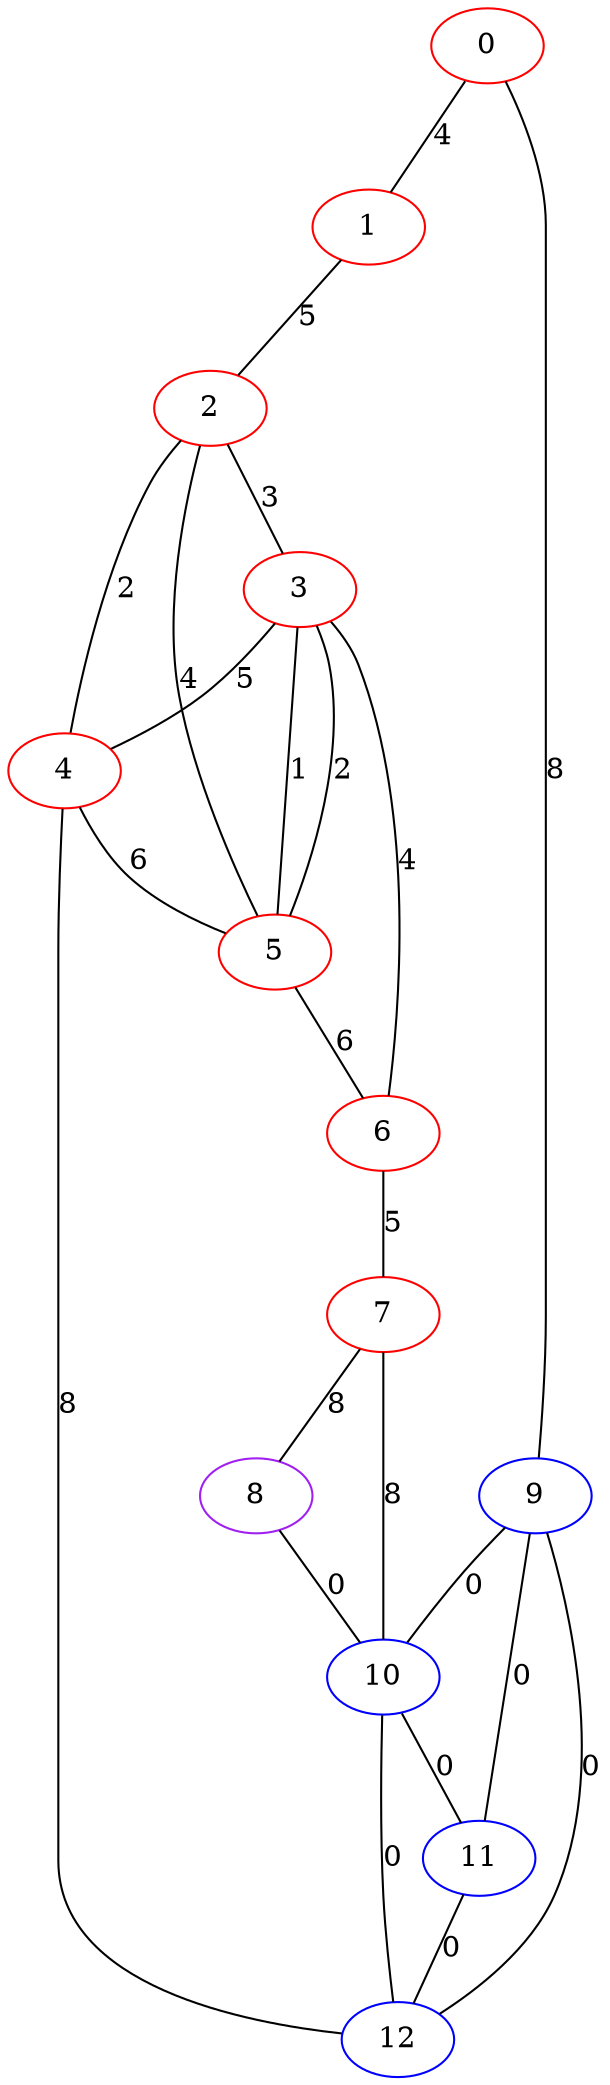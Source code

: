 graph "" {
0 [color=red, weight=1];
1 [color=red, weight=1];
2 [color=red, weight=1];
3 [color=red, weight=1];
4 [color=red, weight=1];
5 [color=red, weight=1];
6 [color=red, weight=1];
7 [color=red, weight=1];
8 [color=purple, weight=4];
9 [color=blue, weight=3];
10 [color=blue, weight=3];
11 [color=blue, weight=3];
12 [color=blue, weight=3];
0 -- 1  [key=0, label=4];
0 -- 9  [key=0, label=8];
1 -- 2  [key=0, label=5];
2 -- 3  [key=0, label=3];
2 -- 4  [key=0, label=2];
2 -- 5  [key=0, label=4];
3 -- 4  [key=0, label=5];
3 -- 5  [key=0, label=2];
3 -- 5  [key=1, label=1];
3 -- 6  [key=0, label=4];
4 -- 12  [key=0, label=8];
4 -- 5  [key=0, label=6];
5 -- 6  [key=0, label=6];
6 -- 7  [key=0, label=5];
7 -- 8  [key=0, label=8];
7 -- 10  [key=0, label=8];
8 -- 10  [key=0, label=0];
9 -- 10  [key=0, label=0];
9 -- 11  [key=0, label=0];
9 -- 12  [key=0, label=0];
10 -- 11  [key=0, label=0];
10 -- 12  [key=0, label=0];
11 -- 12  [key=0, label=0];
}
